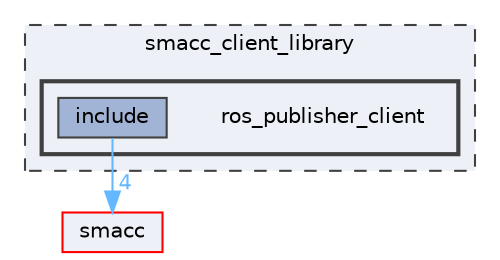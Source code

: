 digraph "smacc_client_library/ros_publisher_client"
{
 // LATEX_PDF_SIZE
  bgcolor="transparent";
  edge [fontname=Helvetica,fontsize=10,labelfontname=Helvetica,labelfontsize=10];
  node [fontname=Helvetica,fontsize=10,shape=box,height=0.2,width=0.4];
  compound=true
  subgraph clusterdir_362d4678eed7ce374bc07bff496f870d {
    graph [ bgcolor="#edf0f7", pencolor="grey25", label="smacc_client_library", fontname=Helvetica,fontsize=10 style="filled,dashed", URL="dir_362d4678eed7ce374bc07bff496f870d.html",tooltip=""]
  subgraph clusterdir_305a836452d88f4ef60e102150e0ba44 {
    graph [ bgcolor="#edf0f7", pencolor="grey25", label="", fontname=Helvetica,fontsize=10 style="filled,bold", URL="dir_305a836452d88f4ef60e102150e0ba44.html",tooltip=""]
    dir_305a836452d88f4ef60e102150e0ba44 [shape=plaintext, label="ros_publisher_client"];
  dir_0e588ff0139cc952d3fd1353964ea32c [label="include", fillcolor="#a2b4d6", color="grey25", style="filled", URL="dir_0e588ff0139cc952d3fd1353964ea32c.html",tooltip=""];
  }
  }
  dir_6e3e4532ae0db906acb0c92fce514b9e [label="smacc", fillcolor="#edf0f7", color="red", style="filled", URL="dir_6e3e4532ae0db906acb0c92fce514b9e.html",tooltip=""];
  dir_0e588ff0139cc952d3fd1353964ea32c->dir_6e3e4532ae0db906acb0c92fce514b9e [headlabel="4", labeldistance=1.5 headhref="dir_000051_000090.html" color="steelblue1" fontcolor="steelblue1"];
}
